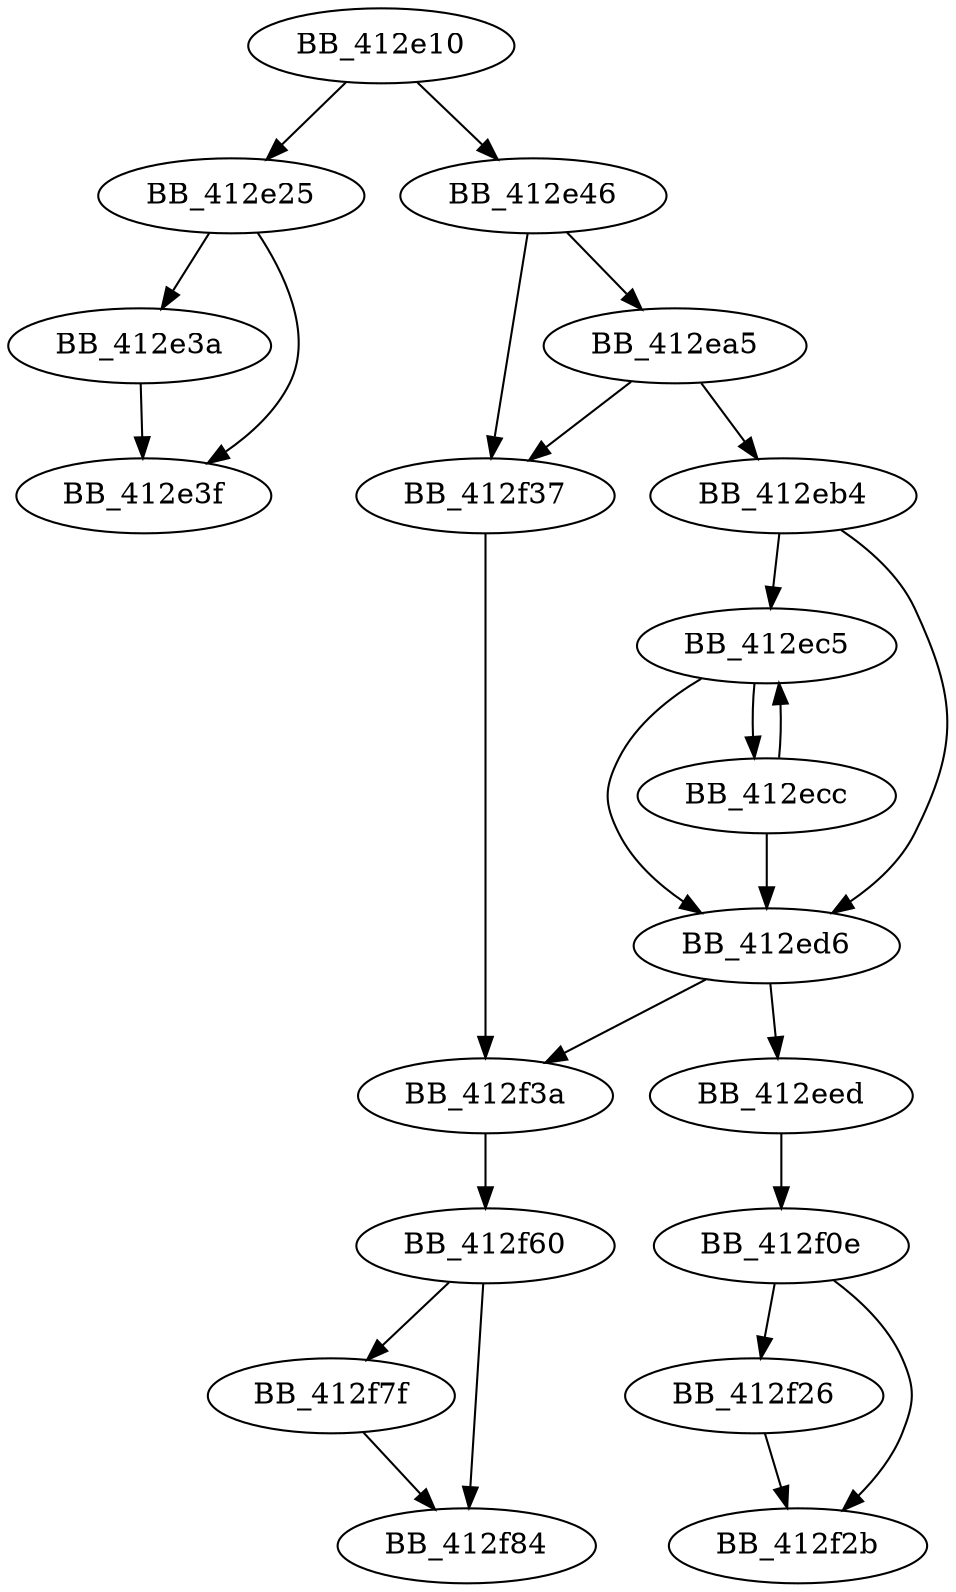 DiGraph sub_412E10{
BB_412e10->BB_412e25
BB_412e10->BB_412e46
BB_412e25->BB_412e3a
BB_412e25->BB_412e3f
BB_412e3a->BB_412e3f
BB_412e46->BB_412ea5
BB_412e46->BB_412f37
BB_412ea5->BB_412eb4
BB_412ea5->BB_412f37
BB_412eb4->BB_412ec5
BB_412eb4->BB_412ed6
BB_412ec5->BB_412ecc
BB_412ec5->BB_412ed6
BB_412ecc->BB_412ec5
BB_412ecc->BB_412ed6
BB_412ed6->BB_412eed
BB_412ed6->BB_412f3a
BB_412eed->BB_412f0e
BB_412f0e->BB_412f26
BB_412f0e->BB_412f2b
BB_412f26->BB_412f2b
BB_412f37->BB_412f3a
BB_412f3a->BB_412f60
BB_412f60->BB_412f7f
BB_412f60->BB_412f84
BB_412f7f->BB_412f84
}
